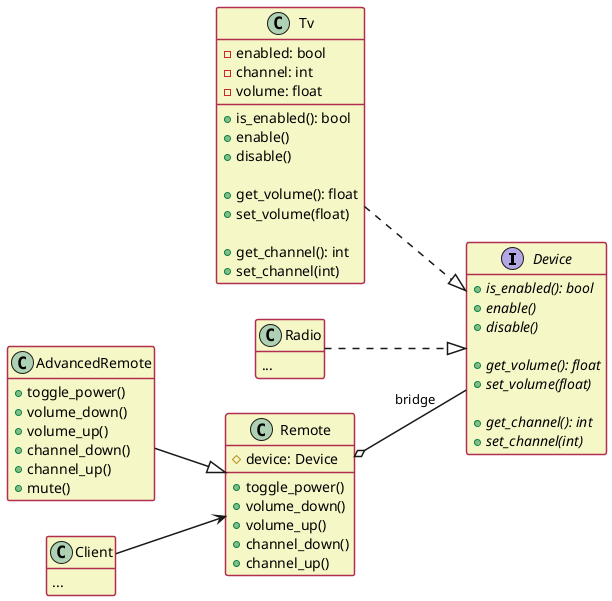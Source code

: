 @startuml class_diagram

skinparam ClassBackgroundColor #F6F7C6
skinparam ClassBorderColor #B22E50
skinparam ClassBorderThickness 1.5
skinparam ArrowThickness 1.5

'------------------------------------------------

hide empty methods
hide empty members

' nodes
'------------------------------------------------

interface Device {
    + {abstract} is_enabled(): bool
    + {abstract} enable()
    + {abstract} disable()

    + {abstract} get_volume(): float
    + {abstract} set_volume(float)

    + {abstract} get_channel(): int
    + {abstract} set_channel(int)
}

class Tv {
    + is_enabled(): bool
    + enable()
    + disable()

    + get_volume(): float
    + set_volume(float)

    + get_channel(): int
    + set_channel(int)

    - enabled: bool
    - channel: int
    - volume: float
}

class Radio {
    ...
}

'------------------------------------------------

class Remote {
    + toggle_power()
    + volume_down()
    + volume_up()
    + channel_down()
    + channel_up()

    # device: Device
}

class AdvancedRemote {
    + toggle_power()
    + volume_down()
    + volume_up()
    + channel_down()
    + channel_up()
    + mute()
}

'------------------------------------------------

class Client {
    ...
}

' edges
'------------------------------------------------

left to right direction

Tv ..|> Device
Radio ..|> Device

AdvancedRemote --|> Remote
Remote o-- Device : bridge 

Client --> Remote

@enduml